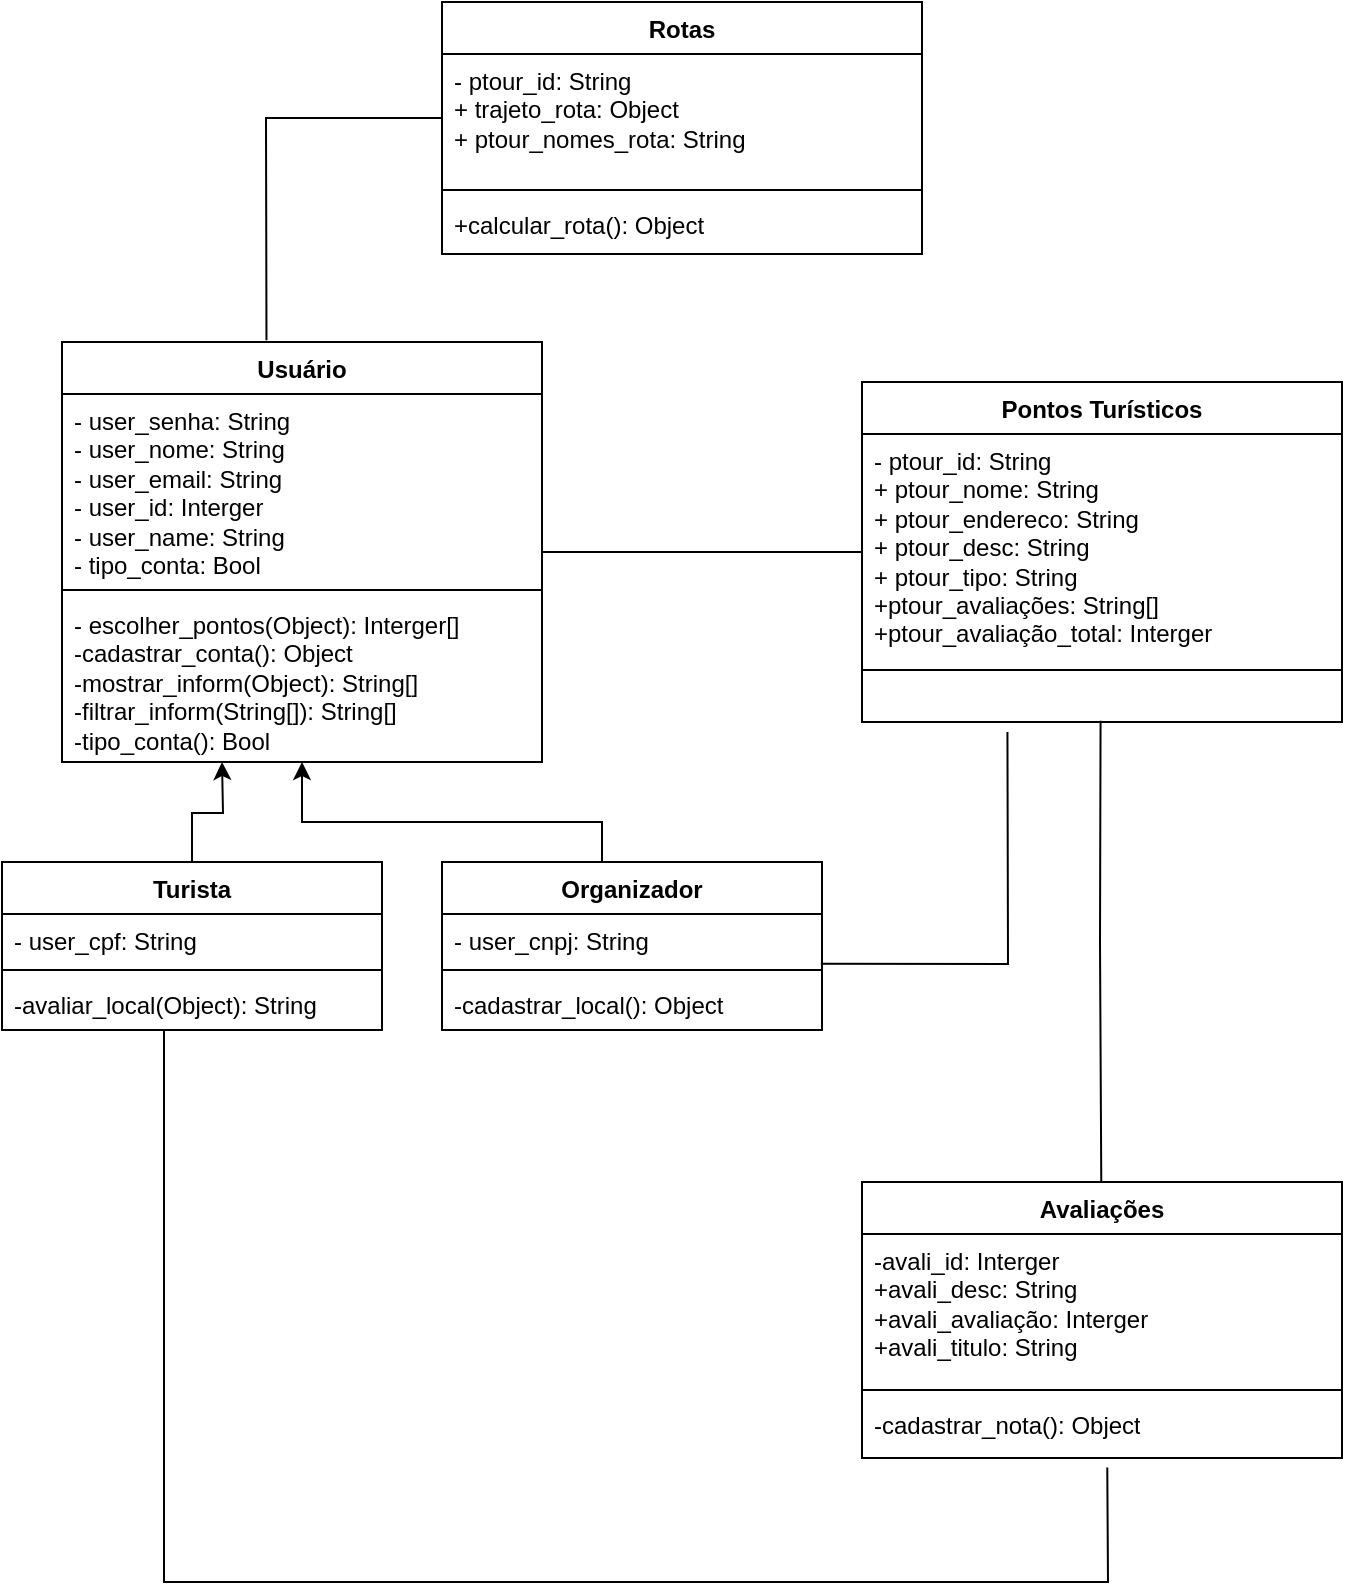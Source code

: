 <mxfile version="24.6.4" type="github">
  <diagram name="Página-1" id="qRl_TuTqLiMTqaW26bYl">
    <mxGraphModel dx="1008" dy="397" grid="1" gridSize="10" guides="1" tooltips="1" connect="1" arrows="1" fold="1" page="1" pageScale="1" pageWidth="827" pageHeight="1169" math="0" shadow="0">
      <root>
        <mxCell id="0" />
        <mxCell id="1" parent="0" />
        <mxCell id="kbSL9U3023nJ3YwJsnx3-1" value="Usuário" style="swimlane;fontStyle=1;align=center;verticalAlign=top;childLayout=stackLayout;horizontal=1;startSize=26;horizontalStack=0;resizeParent=1;resizeParentMax=0;resizeLast=0;collapsible=1;marginBottom=0;whiteSpace=wrap;html=1;" parent="1" vertex="1">
          <mxGeometry x="60" y="400" width="240" height="210" as="geometry" />
        </mxCell>
        <mxCell id="kbSL9U3023nJ3YwJsnx3-2" value="- user_senha: String&lt;div&gt;- user_nome:&amp;nbsp;&lt;span style=&quot;background-color: initial;&quot;&gt;String&lt;/span&gt;&lt;br&gt;&lt;/div&gt;&lt;div&gt;- user_email: String&lt;/div&gt;&lt;div&gt;&lt;span style=&quot;background-color: initial;&quot;&gt;- user_id: Interger&lt;/span&gt;&lt;/div&gt;&lt;div&gt;- user_name:&amp;nbsp;&lt;span style=&quot;background-color: initial;&quot;&gt;String&lt;/span&gt;&lt;/div&gt;&lt;div&gt;&lt;span style=&quot;background-color: initial;&quot;&gt;- tipo_conta: Bool&lt;/span&gt;&lt;/div&gt;" style="text;strokeColor=none;fillColor=none;align=left;verticalAlign=top;spacingLeft=4;spacingRight=4;overflow=hidden;rotatable=0;points=[[0,0.5],[1,0.5]];portConstraint=eastwest;whiteSpace=wrap;html=1;" parent="kbSL9U3023nJ3YwJsnx3-1" vertex="1">
          <mxGeometry y="26" width="240" height="94" as="geometry" />
        </mxCell>
        <mxCell id="kbSL9U3023nJ3YwJsnx3-3" value="" style="line;strokeWidth=1;fillColor=none;align=left;verticalAlign=middle;spacingTop=-1;spacingLeft=3;spacingRight=3;rotatable=0;labelPosition=right;points=[];portConstraint=eastwest;strokeColor=inherit;" parent="kbSL9U3023nJ3YwJsnx3-1" vertex="1">
          <mxGeometry y="120" width="240" height="8" as="geometry" />
        </mxCell>
        <mxCell id="kbSL9U3023nJ3YwJsnx3-4" value="- escolher_pontos(Object): Interger[]&lt;div&gt;-cadastrar_conta(): Object&lt;/div&gt;&lt;div&gt;-mostrar_inform(Object): String[]&lt;/div&gt;&lt;div&gt;-filtrar_inform(String[]): String[]&lt;/div&gt;&lt;div&gt;-tipo_conta(): Bool&lt;/div&gt;&lt;div&gt;&lt;br&gt;&lt;/div&gt;" style="text;strokeColor=none;fillColor=none;align=left;verticalAlign=top;spacingLeft=4;spacingRight=4;overflow=hidden;rotatable=0;points=[[0,0.5],[1,0.5]];portConstraint=eastwest;whiteSpace=wrap;html=1;" parent="kbSL9U3023nJ3YwJsnx3-1" vertex="1">
          <mxGeometry y="128" width="240" height="82" as="geometry" />
        </mxCell>
        <mxCell id="kbSL9U3023nJ3YwJsnx3-14" style="edgeStyle=orthogonalEdgeStyle;rounded=0;orthogonalLoop=1;jettySize=auto;html=1;" parent="1" source="kbSL9U3023nJ3YwJsnx3-5" edge="1">
          <mxGeometry relative="1" as="geometry">
            <mxPoint x="140" y="610" as="targetPoint" />
          </mxGeometry>
        </mxCell>
        <mxCell id="kbSL9U3023nJ3YwJsnx3-5" value="Turista" style="swimlane;fontStyle=1;align=center;verticalAlign=top;childLayout=stackLayout;horizontal=1;startSize=26;horizontalStack=0;resizeParent=1;resizeParentMax=0;resizeLast=0;collapsible=1;marginBottom=0;whiteSpace=wrap;html=1;" parent="1" vertex="1">
          <mxGeometry x="30" y="660" width="190" height="84" as="geometry" />
        </mxCell>
        <mxCell id="kbSL9U3023nJ3YwJsnx3-6" value="- user_cpf: String" style="text;strokeColor=none;fillColor=none;align=left;verticalAlign=top;spacingLeft=4;spacingRight=4;overflow=hidden;rotatable=0;points=[[0,0.5],[1,0.5]];portConstraint=eastwest;whiteSpace=wrap;html=1;" parent="kbSL9U3023nJ3YwJsnx3-5" vertex="1">
          <mxGeometry y="26" width="190" height="24" as="geometry" />
        </mxCell>
        <mxCell id="kbSL9U3023nJ3YwJsnx3-7" value="" style="line;strokeWidth=1;fillColor=none;align=left;verticalAlign=middle;spacingTop=-1;spacingLeft=3;spacingRight=3;rotatable=0;labelPosition=right;points=[];portConstraint=eastwest;strokeColor=inherit;" parent="kbSL9U3023nJ3YwJsnx3-5" vertex="1">
          <mxGeometry y="50" width="190" height="8" as="geometry" />
        </mxCell>
        <mxCell id="kbSL9U3023nJ3YwJsnx3-8" value="-avaliar_local(Object): String" style="text;strokeColor=none;fillColor=none;align=left;verticalAlign=top;spacingLeft=4;spacingRight=4;overflow=hidden;rotatable=0;points=[[0,0.5],[1,0.5]];portConstraint=eastwest;whiteSpace=wrap;html=1;" parent="kbSL9U3023nJ3YwJsnx3-5" vertex="1">
          <mxGeometry y="58" width="190" height="26" as="geometry" />
        </mxCell>
        <mxCell id="kbSL9U3023nJ3YwJsnx3-15" style="edgeStyle=orthogonalEdgeStyle;rounded=0;orthogonalLoop=1;jettySize=auto;html=1;" parent="1" source="kbSL9U3023nJ3YwJsnx3-9" edge="1">
          <mxGeometry relative="1" as="geometry">
            <mxPoint x="180" y="610" as="targetPoint" />
            <Array as="points">
              <mxPoint x="330" y="640" />
              <mxPoint x="180" y="640" />
            </Array>
          </mxGeometry>
        </mxCell>
        <mxCell id="kbSL9U3023nJ3YwJsnx3-9" value="Organizador" style="swimlane;fontStyle=1;align=center;verticalAlign=top;childLayout=stackLayout;horizontal=1;startSize=26;horizontalStack=0;resizeParent=1;resizeParentMax=0;resizeLast=0;collapsible=1;marginBottom=0;whiteSpace=wrap;html=1;" parent="1" vertex="1">
          <mxGeometry x="250" y="660" width="190" height="84" as="geometry" />
        </mxCell>
        <mxCell id="kbSL9U3023nJ3YwJsnx3-10" value="- user_cnpj: String" style="text;strokeColor=none;fillColor=none;align=left;verticalAlign=top;spacingLeft=4;spacingRight=4;overflow=hidden;rotatable=0;points=[[0,0.5],[1,0.5]];portConstraint=eastwest;whiteSpace=wrap;html=1;" parent="kbSL9U3023nJ3YwJsnx3-9" vertex="1">
          <mxGeometry y="26" width="190" height="24" as="geometry" />
        </mxCell>
        <mxCell id="kbSL9U3023nJ3YwJsnx3-11" value="" style="line;strokeWidth=1;fillColor=none;align=left;verticalAlign=middle;spacingTop=-1;spacingLeft=3;spacingRight=3;rotatable=0;labelPosition=right;points=[];portConstraint=eastwest;strokeColor=inherit;" parent="kbSL9U3023nJ3YwJsnx3-9" vertex="1">
          <mxGeometry y="50" width="190" height="8" as="geometry" />
        </mxCell>
        <mxCell id="kbSL9U3023nJ3YwJsnx3-12" value="-cadastrar_local(): Object&lt;div&gt;&lt;br&gt;&lt;/div&gt;" style="text;strokeColor=none;fillColor=none;align=left;verticalAlign=top;spacingLeft=4;spacingRight=4;overflow=hidden;rotatable=0;points=[[0,0.5],[1,0.5]];portConstraint=eastwest;whiteSpace=wrap;html=1;" parent="kbSL9U3023nJ3YwJsnx3-9" vertex="1">
          <mxGeometry y="58" width="190" height="26" as="geometry" />
        </mxCell>
        <mxCell id="kbSL9U3023nJ3YwJsnx3-26" value="Pontos Turísticos" style="swimlane;fontStyle=1;align=center;verticalAlign=top;childLayout=stackLayout;horizontal=1;startSize=26;horizontalStack=0;resizeParent=1;resizeParentMax=0;resizeLast=0;collapsible=1;marginBottom=0;whiteSpace=wrap;html=1;" parent="1" vertex="1">
          <mxGeometry x="460" y="420" width="240" height="170" as="geometry" />
        </mxCell>
        <mxCell id="kbSL9U3023nJ3YwJsnx3-27" value="- ptour_id: String&lt;div&gt;+ ptour_nome:&amp;nbsp;&lt;span style=&quot;background-color: initial;&quot;&gt;String&lt;/span&gt;&lt;br&gt;&lt;/div&gt;&lt;div&gt;+ ptour_endereco: String&lt;/div&gt;&lt;div&gt;&lt;span style=&quot;background-color: initial;&quot;&gt;+ ptour_desc:&amp;nbsp;&lt;/span&gt;&lt;span style=&quot;background-color: initial;&quot;&gt;String&lt;/span&gt;&lt;/div&gt;&lt;div&gt;+ ptour_tipo:&amp;nbsp;&lt;span style=&quot;background-color: initial;&quot;&gt;String&lt;/span&gt;&lt;/div&gt;&lt;div&gt;&lt;span style=&quot;background-color: initial;&quot;&gt;+ptour_avaliações: String[]&lt;/span&gt;&lt;/div&gt;&lt;div&gt;+ptour_avaliação_total: Interger&lt;/div&gt;&lt;div&gt;&lt;span style=&quot;background-color: initial;&quot;&gt;&lt;br&gt;&lt;/span&gt;&lt;/div&gt;" style="text;strokeColor=none;fillColor=none;align=left;verticalAlign=top;spacingLeft=4;spacingRight=4;overflow=hidden;rotatable=0;points=[[0,0.5],[1,0.5]];portConstraint=eastwest;whiteSpace=wrap;html=1;" parent="kbSL9U3023nJ3YwJsnx3-26" vertex="1">
          <mxGeometry y="26" width="240" height="114" as="geometry" />
        </mxCell>
        <mxCell id="kbSL9U3023nJ3YwJsnx3-28" value="" style="line;strokeWidth=1;fillColor=none;align=left;verticalAlign=middle;spacingTop=-1;spacingLeft=3;spacingRight=3;rotatable=0;labelPosition=right;points=[];portConstraint=eastwest;strokeColor=inherit;" parent="kbSL9U3023nJ3YwJsnx3-26" vertex="1">
          <mxGeometry y="140" width="240" height="8" as="geometry" />
        </mxCell>
        <mxCell id="kbSL9U3023nJ3YwJsnx3-29" value="&lt;div&gt;&lt;br&gt;&lt;/div&gt;" style="text;strokeColor=none;fillColor=none;align=left;verticalAlign=top;spacingLeft=4;spacingRight=4;overflow=hidden;rotatable=0;points=[[0,0.5],[1,0.5]];portConstraint=eastwest;whiteSpace=wrap;html=1;" parent="kbSL9U3023nJ3YwJsnx3-26" vertex="1">
          <mxGeometry y="148" width="240" height="22" as="geometry" />
        </mxCell>
        <mxCell id="kbSL9U3023nJ3YwJsnx3-31" value="" style="line;strokeWidth=1;rotatable=0;dashed=0;labelPosition=right;align=left;verticalAlign=middle;spacingTop=0;spacingLeft=6;points=[];portConstraint=eastwest;" parent="1" vertex="1">
          <mxGeometry x="300" y="500" width="160" height="10" as="geometry" />
        </mxCell>
        <mxCell id="kbSL9U3023nJ3YwJsnx3-32" value="Avaliações" style="swimlane;fontStyle=1;align=center;verticalAlign=top;childLayout=stackLayout;horizontal=1;startSize=26;horizontalStack=0;resizeParent=1;resizeParentMax=0;resizeLast=0;collapsible=1;marginBottom=0;whiteSpace=wrap;html=1;" parent="1" vertex="1">
          <mxGeometry x="460" y="820" width="240" height="138" as="geometry" />
        </mxCell>
        <mxCell id="kbSL9U3023nJ3YwJsnx3-33" value="&lt;div&gt;&lt;span style=&quot;background-color: initial;&quot;&gt;-avali_id: Interger&lt;/span&gt;&lt;/div&gt;&lt;div&gt;+avali_desc: String&lt;span style=&quot;background-color: initial;&quot;&gt;&lt;br&gt;&lt;/span&gt;&lt;/div&gt;&lt;div&gt;+avali_avaliação:&amp;nbsp;&lt;span style=&quot;background-color: initial;&quot;&gt;Interger&lt;/span&gt;&lt;br&gt;&lt;/div&gt;&lt;div&gt;+avali_titulo:&amp;nbsp;&lt;span style=&quot;background-color: initial;&quot;&gt;String&lt;/span&gt;&lt;br&gt;&lt;/div&gt;" style="text;strokeColor=none;fillColor=none;align=left;verticalAlign=top;spacingLeft=4;spacingRight=4;overflow=hidden;rotatable=0;points=[[0,0.5],[1,0.5]];portConstraint=eastwest;whiteSpace=wrap;html=1;" parent="kbSL9U3023nJ3YwJsnx3-32" vertex="1">
          <mxGeometry y="26" width="240" height="74" as="geometry" />
        </mxCell>
        <mxCell id="kbSL9U3023nJ3YwJsnx3-34" value="" style="line;strokeWidth=1;fillColor=none;align=left;verticalAlign=middle;spacingTop=-1;spacingLeft=3;spacingRight=3;rotatable=0;labelPosition=right;points=[];portConstraint=eastwest;strokeColor=inherit;" parent="kbSL9U3023nJ3YwJsnx3-32" vertex="1">
          <mxGeometry y="100" width="240" height="8" as="geometry" />
        </mxCell>
        <mxCell id="kbSL9U3023nJ3YwJsnx3-35" value="&lt;div&gt;-cadastrar_nota(): Object&lt;/div&gt;" style="text;strokeColor=none;fillColor=none;align=left;verticalAlign=top;spacingLeft=4;spacingRight=4;overflow=hidden;rotatable=0;points=[[0,0.5],[1,0.5]];portConstraint=eastwest;whiteSpace=wrap;html=1;" parent="kbSL9U3023nJ3YwJsnx3-32" vertex="1">
          <mxGeometry y="108" width="240" height="30" as="geometry" />
        </mxCell>
        <mxCell id="kbSL9U3023nJ3YwJsnx3-38" value="" style="endArrow=none;html=1;rounded=0;entryX=0.497;entryY=0.972;entryDx=0;entryDy=0;entryPerimeter=0;" parent="1" source="kbSL9U3023nJ3YwJsnx3-32" target="kbSL9U3023nJ3YwJsnx3-29" edge="1">
          <mxGeometry relative="1" as="geometry">
            <mxPoint x="610" y="670" as="sourcePoint" />
            <mxPoint x="640" y="620" as="targetPoint" />
            <Array as="points">
              <mxPoint x="579" y="700" />
            </Array>
          </mxGeometry>
        </mxCell>
        <mxCell id="kbSL9U3023nJ3YwJsnx3-39" value="" style="endArrow=none;html=1;rounded=0;entryX=0.497;entryY=0.972;entryDx=0;entryDy=0;entryPerimeter=0;exitX=0.511;exitY=1.16;exitDx=0;exitDy=0;exitPerimeter=0;" parent="1" source="kbSL9U3023nJ3YwJsnx3-35" edge="1">
          <mxGeometry relative="1" as="geometry">
            <mxPoint x="249" y="857" as="sourcePoint" />
            <mxPoint x="111" y="744" as="targetPoint" />
            <Array as="points">
              <mxPoint x="583" y="1020" />
              <mxPoint x="111" y="1020" />
            </Array>
          </mxGeometry>
        </mxCell>
        <mxCell id="kbSL9U3023nJ3YwJsnx3-40" value="Rotas" style="swimlane;fontStyle=1;align=center;verticalAlign=top;childLayout=stackLayout;horizontal=1;startSize=26;horizontalStack=0;resizeParent=1;resizeParentMax=0;resizeLast=0;collapsible=1;marginBottom=0;whiteSpace=wrap;html=1;" parent="1" vertex="1">
          <mxGeometry x="250" y="230" width="240" height="126" as="geometry" />
        </mxCell>
        <mxCell id="kbSL9U3023nJ3YwJsnx3-41" value="- ptour_id: String&lt;div&gt;+ trajeto_rota:&amp;nbsp;&lt;span style=&quot;background-color: initial;&quot;&gt;Object&lt;/span&gt;&lt;br&gt;&lt;/div&gt;&lt;div&gt;+ ptour_nomes_rota: String&lt;/div&gt;&lt;div&gt;&lt;span style=&quot;background-color: initial;&quot;&gt;&lt;br&gt;&lt;/span&gt;&lt;/div&gt;" style="text;strokeColor=none;fillColor=none;align=left;verticalAlign=top;spacingLeft=4;spacingRight=4;overflow=hidden;rotatable=0;points=[[0,0.5],[1,0.5]];portConstraint=eastwest;whiteSpace=wrap;html=1;" parent="kbSL9U3023nJ3YwJsnx3-40" vertex="1">
          <mxGeometry y="26" width="240" height="64" as="geometry" />
        </mxCell>
        <mxCell id="kbSL9U3023nJ3YwJsnx3-42" value="" style="line;strokeWidth=1;fillColor=none;align=left;verticalAlign=middle;spacingTop=-1;spacingLeft=3;spacingRight=3;rotatable=0;labelPosition=right;points=[];portConstraint=eastwest;strokeColor=inherit;" parent="kbSL9U3023nJ3YwJsnx3-40" vertex="1">
          <mxGeometry y="90" width="240" height="8" as="geometry" />
        </mxCell>
        <mxCell id="kbSL9U3023nJ3YwJsnx3-43" value="&lt;div&gt;+calcular_rota(): Object&lt;/div&gt;" style="text;strokeColor=none;fillColor=none;align=left;verticalAlign=top;spacingLeft=4;spacingRight=4;overflow=hidden;rotatable=0;points=[[0,0.5],[1,0.5]];portConstraint=eastwest;whiteSpace=wrap;html=1;" parent="kbSL9U3023nJ3YwJsnx3-40" vertex="1">
          <mxGeometry y="98" width="240" height="28" as="geometry" />
        </mxCell>
        <mxCell id="kbSL9U3023nJ3YwJsnx3-44" value="" style="endArrow=none;html=1;rounded=0;entryX=0;entryY=0.5;entryDx=0;entryDy=0;exitX=0.426;exitY=-0.004;exitDx=0;exitDy=0;exitPerimeter=0;" parent="1" source="kbSL9U3023nJ3YwJsnx3-1" target="kbSL9U3023nJ3YwJsnx3-41" edge="1">
          <mxGeometry relative="1" as="geometry">
            <mxPoint x="308" y="410" as="sourcePoint" />
            <mxPoint x="170" y="297" as="targetPoint" />
            <Array as="points">
              <mxPoint x="162" y="288" />
            </Array>
          </mxGeometry>
        </mxCell>
        <mxCell id="kbSL9U3023nJ3YwJsnx3-51" value="" style="endArrow=none;html=1;rounded=0;entryX=0.997;entryY=1.035;entryDx=0;entryDy=0;entryPerimeter=0;exitX=0.303;exitY=1.228;exitDx=0;exitDy=0;exitPerimeter=0;" parent="1" source="kbSL9U3023nJ3YwJsnx3-29" target="kbSL9U3023nJ3YwJsnx3-10" edge="1">
          <mxGeometry relative="1" as="geometry">
            <mxPoint x="640" y="660" as="sourcePoint" />
            <mxPoint x="589" y="599" as="targetPoint" />
            <Array as="points">
              <mxPoint x="533" y="711" />
            </Array>
          </mxGeometry>
        </mxCell>
      </root>
    </mxGraphModel>
  </diagram>
</mxfile>

